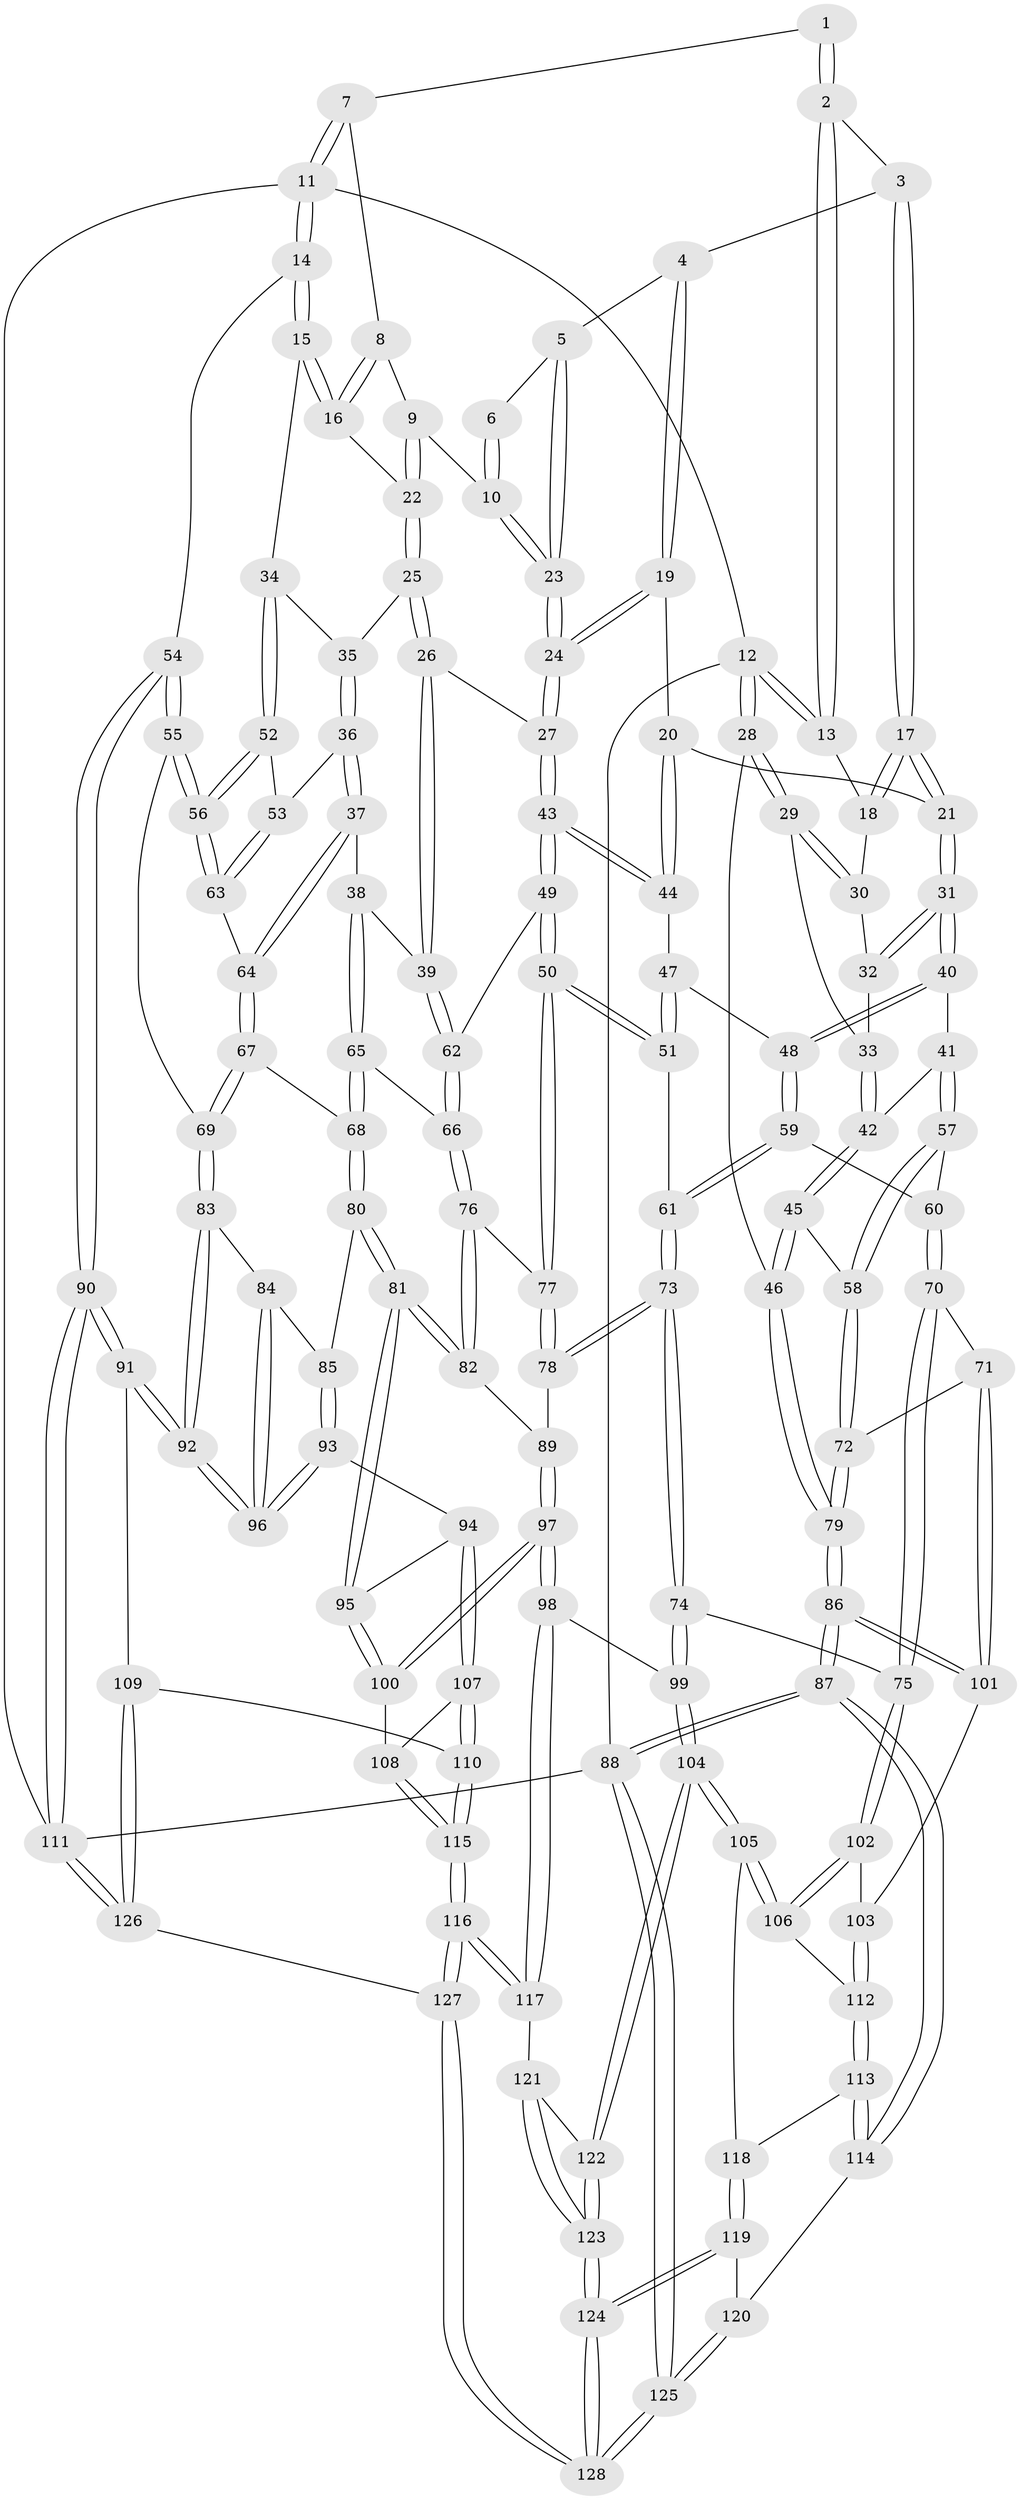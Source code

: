 // Generated by graph-tools (version 1.1) at 2025/03/03/09/25 03:03:28]
// undirected, 128 vertices, 317 edges
graph export_dot {
graph [start="1"]
  node [color=gray90,style=filled];
  1 [pos="+0.6153670220042279+0"];
  2 [pos="+0.3415146141635402+0"];
  3 [pos="+0.37850770408324735+0"];
  4 [pos="+0.4098599603641117+0.0147622761772789"];
  5 [pos="+0.528018664060499+0.10715215741790789"];
  6 [pos="+0.6063615762693798+0"];
  7 [pos="+0.7988587993465833+0"];
  8 [pos="+0.7980112282302991+0"];
  9 [pos="+0.6814483790620047+0.10694257975749191"];
  10 [pos="+0.6273313806262528+0.10574694090673815"];
  11 [pos="+1+0"];
  12 [pos="+0+0"];
  13 [pos="+0.23349192500694826+0"];
  14 [pos="+1+0.18754072696911386"];
  15 [pos="+1+0.2165313251211009"];
  16 [pos="+0.831901775898035+0.1350842635648291"];
  17 [pos="+0.31029149739370027+0.2272022456090423"];
  18 [pos="+0.19682437882484458+0.052879787725231574"];
  19 [pos="+0.4095573822484931+0.10889815267490158"];
  20 [pos="+0.35354223031108245+0.22387381754591046"];
  21 [pos="+0.31136116189837443+0.22929409395924716"];
  22 [pos="+0.7674972342794791+0.17546967111141362"];
  23 [pos="+0.5629217808699641+0.17899775931178008"];
  24 [pos="+0.5565299033933142+0.21471587377886395"];
  25 [pos="+0.7454898504832006+0.2120181934684585"];
  26 [pos="+0.595825447813327+0.2699439676413568"];
  27 [pos="+0.5583439277449069+0.261513832944825"];
  28 [pos="+0+0.2168868215394126"];
  29 [pos="+0+0.20101877423428183"];
  30 [pos="+0.14313226238100732+0.1184692331873819"];
  31 [pos="+0.2773627280257445+0.27388783045504494"];
  32 [pos="+0.17109532528786336+0.22639000076670857"];
  33 [pos="+0.10814084933992986+0.26800592080934377"];
  34 [pos="+0.9187509277232273+0.2988252383088526"];
  35 [pos="+0.7727331826463661+0.265868268493464"];
  36 [pos="+0.7753682100145708+0.366328126641618"];
  37 [pos="+0.7490666052215955+0.3828172334421035"];
  38 [pos="+0.732155913056217+0.38512688244834953"];
  39 [pos="+0.6761760584543154+0.36199269472651524"];
  40 [pos="+0.2703303369844511+0.29968572454092507"];
  41 [pos="+0.22021479590093626+0.32774557306223895"];
  42 [pos="+0.14003919958127525+0.33462559966722893"];
  43 [pos="+0.5380186260578501+0.27615564002796494"];
  44 [pos="+0.46496039264943184+0.26860466717721315"];
  45 [pos="+0.09435798557634327+0.39584400331540087"];
  46 [pos="+0+0.31629749201026075"];
  47 [pos="+0.3926177098857716+0.3504257208423601"];
  48 [pos="+0.27411385894267765+0.3062287729486033"];
  49 [pos="+0.5154806602834621+0.3873214154739771"];
  50 [pos="+0.4719799414672211+0.44459966189368666"];
  51 [pos="+0.37863263145096543+0.435026098716937"];
  52 [pos="+0.8789010464377826+0.3645632089451205"];
  53 [pos="+0.8123745016975702+0.3692879830872855"];
  54 [pos="+1+0.5461252015413117"];
  55 [pos="+0.945103231122126+0.5407403284902289"];
  56 [pos="+0.9321475115514244+0.5177108567878221"];
  57 [pos="+0.2038103733640262+0.4383944863960912"];
  58 [pos="+0.12756457867090898+0.4700798227709486"];
  59 [pos="+0.32189645440859016+0.43061018101592596"];
  60 [pos="+0.2664408583551421+0.45642959101479424"];
  61 [pos="+0.34833042145880366+0.44299849443231837"];
  62 [pos="+0.6195943170043313+0.46321385493343425"];
  63 [pos="+0.8216555200063027+0.456489319423766"];
  64 [pos="+0.780962212871348+0.4535782154827986"];
  65 [pos="+0.6888567993097405+0.5178908565048082"];
  66 [pos="+0.6375978781857021+0.5175541156479327"];
  67 [pos="+0.7731500713328999+0.49204040703841534"];
  68 [pos="+0.7035651401216134+0.5264072538262196"];
  69 [pos="+0.9168148098655132+0.5596539083641838"];
  70 [pos="+0.2219025264453437+0.6117419602195159"];
  71 [pos="+0.20136694760362925+0.6012073840834992"];
  72 [pos="+0.11991080679342948+0.5133741935451143"];
  73 [pos="+0.3462434207619659+0.6147887118832905"];
  74 [pos="+0.34284244171578454+0.6176995474812583"];
  75 [pos="+0.25456478295465595+0.6448237906685178"];
  76 [pos="+0.5932664961086673+0.5570662756361346"];
  77 [pos="+0.47671788693205863+0.46534453625924416"];
  78 [pos="+0.43158855449788497+0.5962292634530362"];
  79 [pos="+0+0.6164972335883772"];
  80 [pos="+0.7573102421136055+0.6125653258918937"];
  81 [pos="+0.6475246159308106+0.6794071917384081"];
  82 [pos="+0.589757514647751+0.568459576284675"];
  83 [pos="+0.9095665124710361+0.5671863514715693"];
  84 [pos="+0.8112771810701601+0.6036247521350732"];
  85 [pos="+0.7589161141059357+0.6130439371626148"];
  86 [pos="+0+0.64911096310943"];
  87 [pos="+0+0.923847168399719"];
  88 [pos="+0+1"];
  89 [pos="+0.492217654930234+0.6243270761369752"];
  90 [pos="+1+1"];
  91 [pos="+0.8779129502633757+0.8487236194967971"];
  92 [pos="+0.8764732806573637+0.8425387444757642"];
  93 [pos="+0.7735229946660619+0.71105448565843"];
  94 [pos="+0.6837392054134105+0.7314941543976707"];
  95 [pos="+0.6433461623713455+0.6950701804737757"];
  96 [pos="+0.8394048018105607+0.7864743503122045"];
  97 [pos="+0.5267144486489791+0.7532097798251394"];
  98 [pos="+0.46739258617481083+0.7941688240969441"];
  99 [pos="+0.4519801379980044+0.79145443043219"];
  100 [pos="+0.5543762224053566+0.7540794371647844"];
  101 [pos="+0+0.6907329326554952"];
  102 [pos="+0.24615156293197116+0.6810319485526374"];
  103 [pos="+0.07533363725971663+0.7373151204263418"];
  104 [pos="+0.30025622033376587+0.8366078003343573"];
  105 [pos="+0.2721388248248742+0.8072169747655982"];
  106 [pos="+0.24667802046030274+0.6863087247280801"];
  107 [pos="+0.740304470755027+0.8581004362268"];
  108 [pos="+0.5804639726839439+0.7868500273088495"];
  109 [pos="+0.7610061644508735+0.8721227443752055"];
  110 [pos="+0.7505394038285791+0.8698910374803961"];
  111 [pos="+1+1"];
  112 [pos="+0.10769697389346825+0.8076539944462711"];
  113 [pos="+0.11069696264877084+0.8215015802221441"];
  114 [pos="+0.08453055053375932+0.8525312702438638"];
  115 [pos="+0.6099855178591105+0.9359223251192978"];
  116 [pos="+0.5336451548238017+1"];
  117 [pos="+0.5003583963492211+0.9588745753502415"];
  118 [pos="+0.17768409507969662+0.8358811807229456"];
  119 [pos="+0.15724965959252427+0.9502876945684591"];
  120 [pos="+0.09933221869125239+0.8915112828011842"];
  121 [pos="+0.4159840635097214+0.9315509331045756"];
  122 [pos="+0.3004606491291226+0.8451243320417202"];
  123 [pos="+0.26484963563352976+0.9938818024528802"];
  124 [pos="+0.21862461721437074+1"];
  125 [pos="+0+1"];
  126 [pos="+0.6979000993978492+1"];
  127 [pos="+0.5215845987980634+1"];
  128 [pos="+0.2051407569936894+1"];
  1 -- 2;
  1 -- 2;
  1 -- 7;
  2 -- 3;
  2 -- 13;
  2 -- 13;
  3 -- 4;
  3 -- 17;
  3 -- 17;
  4 -- 5;
  4 -- 19;
  4 -- 19;
  5 -- 6;
  5 -- 23;
  5 -- 23;
  6 -- 10;
  6 -- 10;
  7 -- 8;
  7 -- 11;
  7 -- 11;
  8 -- 9;
  8 -- 16;
  8 -- 16;
  9 -- 10;
  9 -- 22;
  9 -- 22;
  10 -- 23;
  10 -- 23;
  11 -- 12;
  11 -- 14;
  11 -- 14;
  11 -- 111;
  12 -- 13;
  12 -- 13;
  12 -- 28;
  12 -- 28;
  12 -- 88;
  13 -- 18;
  14 -- 15;
  14 -- 15;
  14 -- 54;
  15 -- 16;
  15 -- 16;
  15 -- 34;
  16 -- 22;
  17 -- 18;
  17 -- 18;
  17 -- 21;
  17 -- 21;
  18 -- 30;
  19 -- 20;
  19 -- 24;
  19 -- 24;
  20 -- 21;
  20 -- 44;
  20 -- 44;
  21 -- 31;
  21 -- 31;
  22 -- 25;
  22 -- 25;
  23 -- 24;
  23 -- 24;
  24 -- 27;
  24 -- 27;
  25 -- 26;
  25 -- 26;
  25 -- 35;
  26 -- 27;
  26 -- 39;
  26 -- 39;
  27 -- 43;
  27 -- 43;
  28 -- 29;
  28 -- 29;
  28 -- 46;
  29 -- 30;
  29 -- 30;
  29 -- 33;
  30 -- 32;
  31 -- 32;
  31 -- 32;
  31 -- 40;
  31 -- 40;
  32 -- 33;
  33 -- 42;
  33 -- 42;
  34 -- 35;
  34 -- 52;
  34 -- 52;
  35 -- 36;
  35 -- 36;
  36 -- 37;
  36 -- 37;
  36 -- 53;
  37 -- 38;
  37 -- 64;
  37 -- 64;
  38 -- 39;
  38 -- 65;
  38 -- 65;
  39 -- 62;
  39 -- 62;
  40 -- 41;
  40 -- 48;
  40 -- 48;
  41 -- 42;
  41 -- 57;
  41 -- 57;
  42 -- 45;
  42 -- 45;
  43 -- 44;
  43 -- 44;
  43 -- 49;
  43 -- 49;
  44 -- 47;
  45 -- 46;
  45 -- 46;
  45 -- 58;
  46 -- 79;
  46 -- 79;
  47 -- 48;
  47 -- 51;
  47 -- 51;
  48 -- 59;
  48 -- 59;
  49 -- 50;
  49 -- 50;
  49 -- 62;
  50 -- 51;
  50 -- 51;
  50 -- 77;
  50 -- 77;
  51 -- 61;
  52 -- 53;
  52 -- 56;
  52 -- 56;
  53 -- 63;
  53 -- 63;
  54 -- 55;
  54 -- 55;
  54 -- 90;
  54 -- 90;
  55 -- 56;
  55 -- 56;
  55 -- 69;
  56 -- 63;
  56 -- 63;
  57 -- 58;
  57 -- 58;
  57 -- 60;
  58 -- 72;
  58 -- 72;
  59 -- 60;
  59 -- 61;
  59 -- 61;
  60 -- 70;
  60 -- 70;
  61 -- 73;
  61 -- 73;
  62 -- 66;
  62 -- 66;
  63 -- 64;
  64 -- 67;
  64 -- 67;
  65 -- 66;
  65 -- 68;
  65 -- 68;
  66 -- 76;
  66 -- 76;
  67 -- 68;
  67 -- 69;
  67 -- 69;
  68 -- 80;
  68 -- 80;
  69 -- 83;
  69 -- 83;
  70 -- 71;
  70 -- 75;
  70 -- 75;
  71 -- 72;
  71 -- 101;
  71 -- 101;
  72 -- 79;
  72 -- 79;
  73 -- 74;
  73 -- 74;
  73 -- 78;
  73 -- 78;
  74 -- 75;
  74 -- 99;
  74 -- 99;
  75 -- 102;
  75 -- 102;
  76 -- 77;
  76 -- 82;
  76 -- 82;
  77 -- 78;
  77 -- 78;
  78 -- 89;
  79 -- 86;
  79 -- 86;
  80 -- 81;
  80 -- 81;
  80 -- 85;
  81 -- 82;
  81 -- 82;
  81 -- 95;
  81 -- 95;
  82 -- 89;
  83 -- 84;
  83 -- 92;
  83 -- 92;
  84 -- 85;
  84 -- 96;
  84 -- 96;
  85 -- 93;
  85 -- 93;
  86 -- 87;
  86 -- 87;
  86 -- 101;
  86 -- 101;
  87 -- 88;
  87 -- 88;
  87 -- 114;
  87 -- 114;
  88 -- 125;
  88 -- 125;
  88 -- 111;
  89 -- 97;
  89 -- 97;
  90 -- 91;
  90 -- 91;
  90 -- 111;
  90 -- 111;
  91 -- 92;
  91 -- 92;
  91 -- 109;
  92 -- 96;
  92 -- 96;
  93 -- 94;
  93 -- 96;
  93 -- 96;
  94 -- 95;
  94 -- 107;
  94 -- 107;
  95 -- 100;
  95 -- 100;
  97 -- 98;
  97 -- 98;
  97 -- 100;
  97 -- 100;
  98 -- 99;
  98 -- 117;
  98 -- 117;
  99 -- 104;
  99 -- 104;
  100 -- 108;
  101 -- 103;
  102 -- 103;
  102 -- 106;
  102 -- 106;
  103 -- 112;
  103 -- 112;
  104 -- 105;
  104 -- 105;
  104 -- 122;
  104 -- 122;
  105 -- 106;
  105 -- 106;
  105 -- 118;
  106 -- 112;
  107 -- 108;
  107 -- 110;
  107 -- 110;
  108 -- 115;
  108 -- 115;
  109 -- 110;
  109 -- 126;
  109 -- 126;
  110 -- 115;
  110 -- 115;
  111 -- 126;
  111 -- 126;
  112 -- 113;
  112 -- 113;
  113 -- 114;
  113 -- 114;
  113 -- 118;
  114 -- 120;
  115 -- 116;
  115 -- 116;
  116 -- 117;
  116 -- 117;
  116 -- 127;
  116 -- 127;
  117 -- 121;
  118 -- 119;
  118 -- 119;
  119 -- 120;
  119 -- 124;
  119 -- 124;
  120 -- 125;
  120 -- 125;
  121 -- 122;
  121 -- 123;
  121 -- 123;
  122 -- 123;
  122 -- 123;
  123 -- 124;
  123 -- 124;
  124 -- 128;
  124 -- 128;
  125 -- 128;
  125 -- 128;
  126 -- 127;
  127 -- 128;
  127 -- 128;
}

